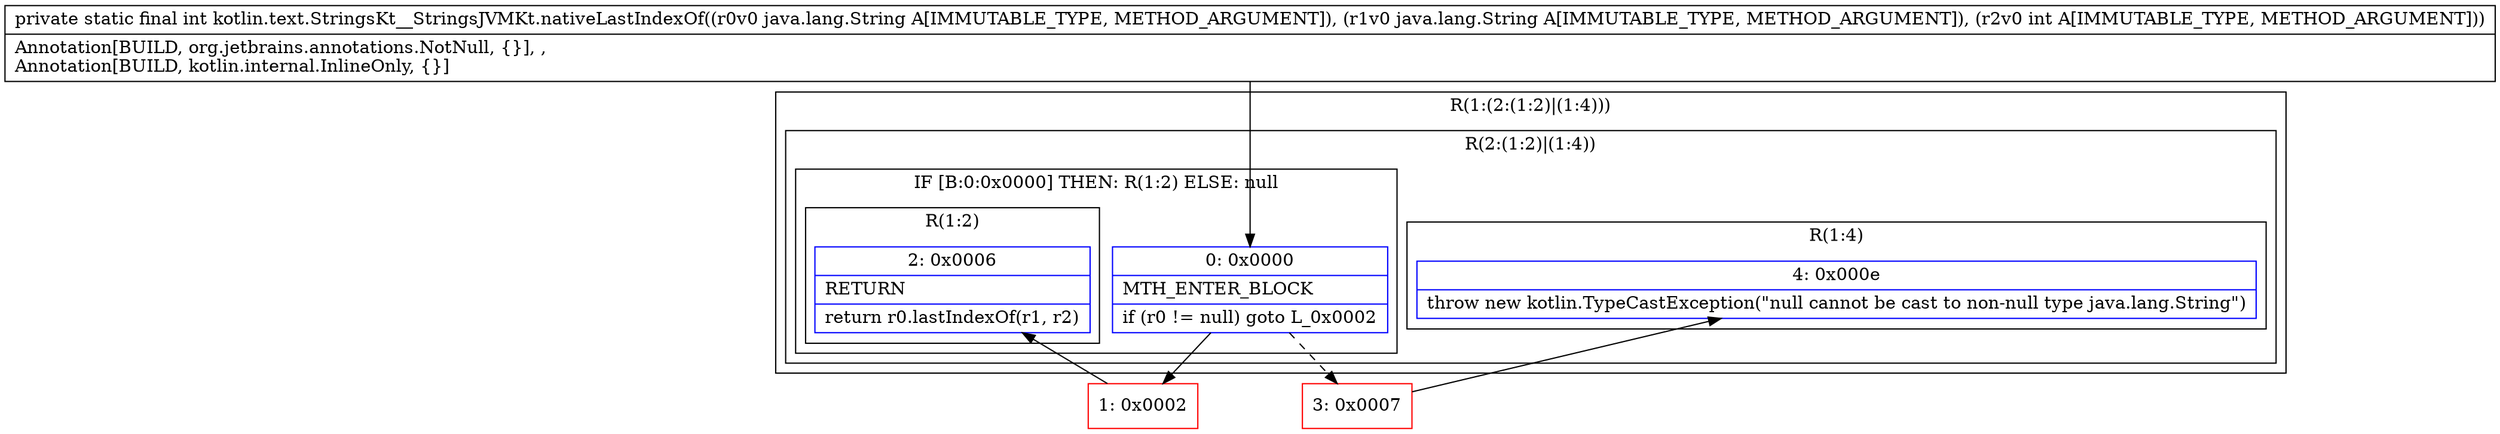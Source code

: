 digraph "CFG forkotlin.text.StringsKt__StringsJVMKt.nativeLastIndexOf(Ljava\/lang\/String;Ljava\/lang\/String;I)I" {
subgraph cluster_Region_881713460 {
label = "R(1:(2:(1:2)|(1:4)))";
node [shape=record,color=blue];
subgraph cluster_Region_2035144433 {
label = "R(2:(1:2)|(1:4))";
node [shape=record,color=blue];
subgraph cluster_IfRegion_751493203 {
label = "IF [B:0:0x0000] THEN: R(1:2) ELSE: null";
node [shape=record,color=blue];
Node_0 [shape=record,label="{0\:\ 0x0000|MTH_ENTER_BLOCK\l|if (r0 != null) goto L_0x0002\l}"];
subgraph cluster_Region_1413237862 {
label = "R(1:2)";
node [shape=record,color=blue];
Node_2 [shape=record,label="{2\:\ 0x0006|RETURN\l|return r0.lastIndexOf(r1, r2)\l}"];
}
}
subgraph cluster_Region_258184084 {
label = "R(1:4)";
node [shape=record,color=blue];
Node_4 [shape=record,label="{4\:\ 0x000e|throw new kotlin.TypeCastException(\"null cannot be cast to non\-null type java.lang.String\")\l}"];
}
}
}
Node_1 [shape=record,color=red,label="{1\:\ 0x0002}"];
Node_3 [shape=record,color=red,label="{3\:\ 0x0007}"];
MethodNode[shape=record,label="{private static final int kotlin.text.StringsKt__StringsJVMKt.nativeLastIndexOf((r0v0 java.lang.String A[IMMUTABLE_TYPE, METHOD_ARGUMENT]), (r1v0 java.lang.String A[IMMUTABLE_TYPE, METHOD_ARGUMENT]), (r2v0 int A[IMMUTABLE_TYPE, METHOD_ARGUMENT]))  | Annotation[BUILD, org.jetbrains.annotations.NotNull, \{\}], , \lAnnotation[BUILD, kotlin.internal.InlineOnly, \{\}]\l}"];
MethodNode -> Node_0;
Node_0 -> Node_1;
Node_0 -> Node_3[style=dashed];
Node_1 -> Node_2;
Node_3 -> Node_4;
}

